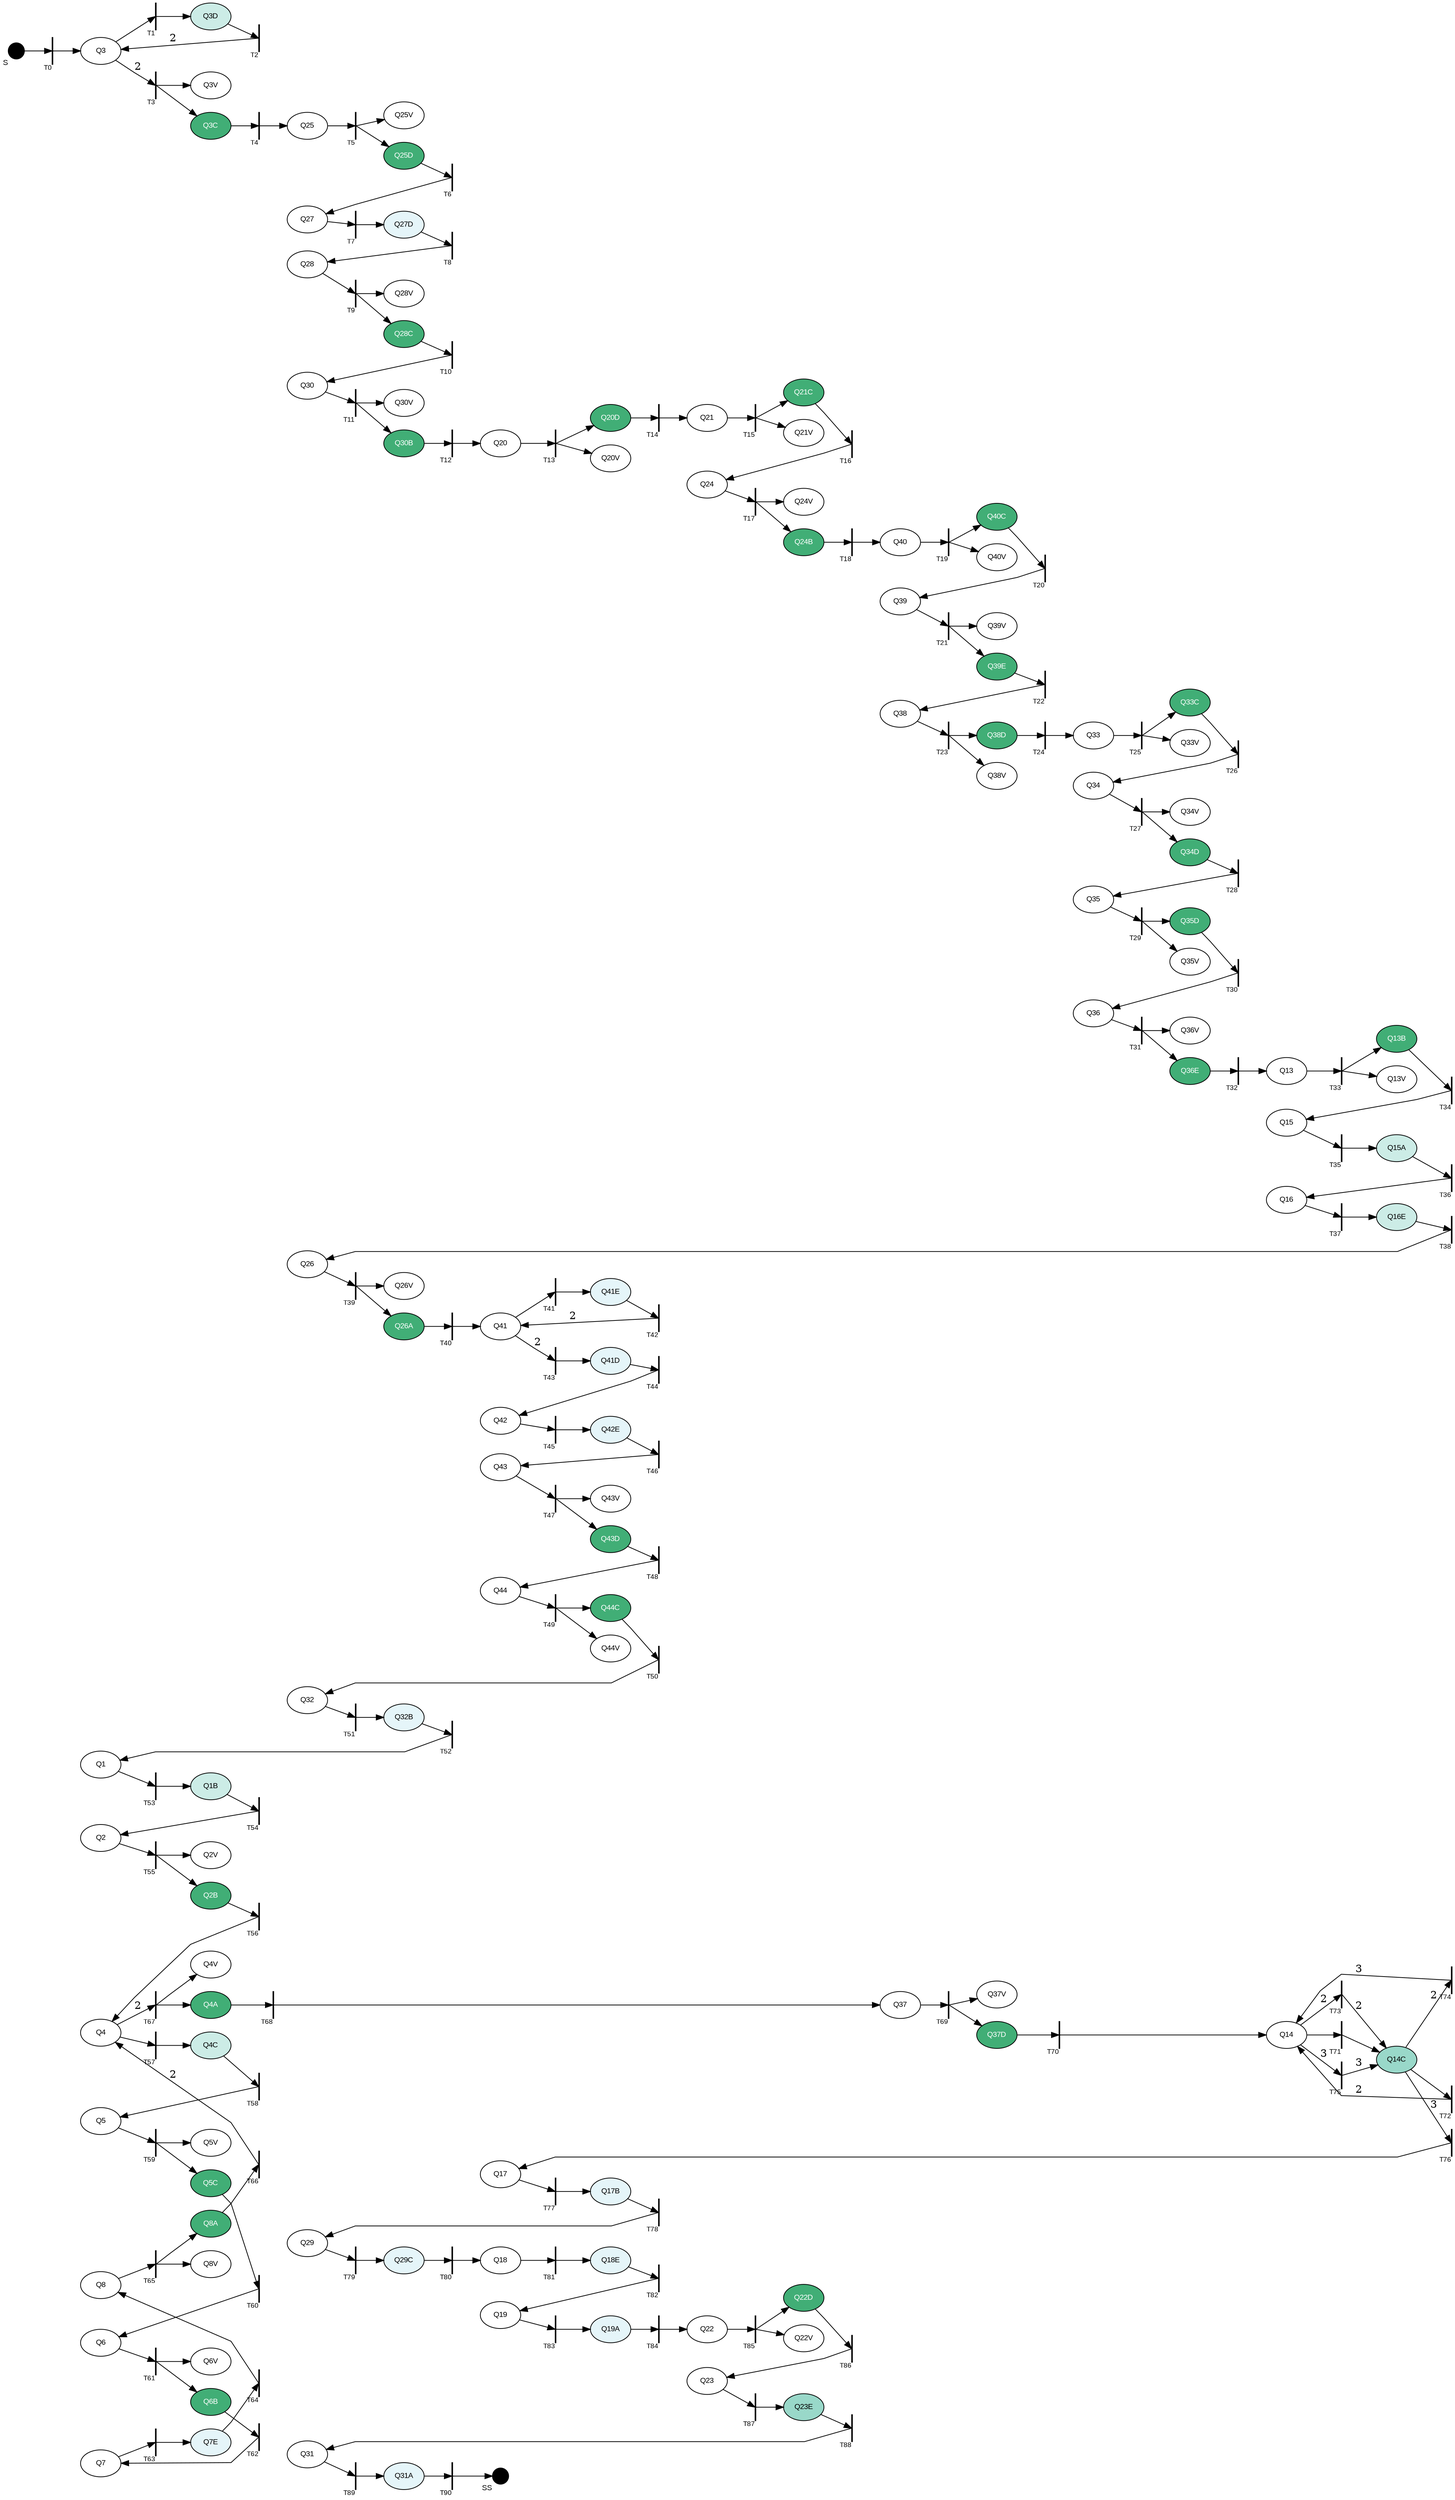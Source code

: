 digraph G { rankdir=LR; splines=polyline;
node[style=filled; fontsize=10; fontname=Arial; fontcolor=black; fillcolor=white; colorscheme=bugn9];
"S"[fillcolor=black; shape=point; width=0.3; xlabel="S";];"Q3"[colorscheme="reds5"; fillcolor=white; fontcolor=black;]; "Q3D"[fillcolor=3; ]; "Q3C"[fillcolor=6; fontcolor=white;]; "Q25"[colorscheme="reds5"; fillcolor=white; ]; "Q25D"[fillcolor=6; fontcolor=white;]; "Q27"[colorscheme="reds5"; fillcolor=white; ]; "Q27D"[fillcolor=2; ]; "Q28"[colorscheme="reds5"; fillcolor=white; ]; "Q28C"[fillcolor=6; fontcolor=white;]; "Q30"[colorscheme="reds5"; fillcolor=white; ]; "Q30B"[fillcolor=6; fontcolor=white;]; "Q20"[colorscheme="reds5"; fillcolor=white; ]; "Q20D"[fillcolor=6; fontcolor=white;]; "Q21"[colorscheme="reds5"; fillcolor=white; ]; "Q21C"[fillcolor=6; fontcolor=white;]; "Q24"[colorscheme="reds5"; fillcolor=white; ]; "Q24B"[fillcolor=6; fontcolor=white;]; "Q40"[colorscheme="reds5"; fillcolor=white; ]; "Q40C"[fillcolor=6; fontcolor=white;]; "Q39"[colorscheme="reds5"; fillcolor=white; ]; "Q39E"[fillcolor=6; fontcolor=white;]; "Q38"[colorscheme="reds5"; fillcolor=white; ]; "Q38D"[fillcolor=6; fontcolor=white;]; "Q33"[colorscheme="reds5"; fillcolor=white; ]; "Q33C"[fillcolor=6; fontcolor=white;]; "Q34"[colorscheme="reds5"; fillcolor=white; ]; "Q34D"[fillcolor=6; fontcolor=white;]; "Q35"[colorscheme="reds5"; fillcolor=white; ]; "Q35D"[fillcolor=6; fontcolor=white;]; "Q36"[colorscheme="reds5"; fillcolor=white; ]; "Q36E"[fillcolor=6; fontcolor=white;]; "Q13"[colorscheme="reds5"; fillcolor=white; ]; "Q13B"[fillcolor=6; fontcolor=white;]; "Q15"[colorscheme="reds5"; fillcolor=white; ]; "Q15A"[fillcolor=3; ]; "Q16"[colorscheme="reds5"; fillcolor=white; ]; "Q16E"[fillcolor=3; ]; "Q26"[colorscheme="reds5"; fillcolor=white; ]; "Q26A"[fillcolor=6; fontcolor=white;]; "Q41"[colorscheme="reds5"; fillcolor=white; fontcolor=black;]; "Q41E"[fillcolor=2; ]; "Q41D"[fillcolor=2; ]; "Q42"[colorscheme="reds5"; fillcolor=white; ]; "Q42E"[fillcolor=2; ]; "Q43"[colorscheme="reds5"; fillcolor=white; ]; "Q43D"[fillcolor=6; fontcolor=white;]; "Q44"[colorscheme="reds5"; fillcolor=white; ]; "Q44C"[fillcolor=6; fontcolor=white;]; "Q32"[colorscheme="reds5"; fillcolor=white; ]; "Q32B"[fillcolor=2; ]; "Q1"[colorscheme="reds5"; fillcolor=white; ]; "Q1B"[fillcolor=3; ]; "Q2"[colorscheme="reds5"; fillcolor=white; ]; "Q2B"[fillcolor=6; fontcolor=white;]; "Q4"[colorscheme="reds5"; fillcolor=white; fontcolor=black;]; "Q4C"[fillcolor=3; ]; "Q5"[colorscheme="reds5"; fillcolor=white; ]; "Q5C"[fillcolor=6; fontcolor=white;]; "Q6"[colorscheme="reds5"; fillcolor=white; ]; "Q6B"[fillcolor=6; fontcolor=white;]; "Q7"[colorscheme="reds5"; fillcolor=white; ]; "Q7E"[fillcolor=2; ]; "Q8"[colorscheme="reds5"; fillcolor=white; ]; "Q8A"[fillcolor=6; fontcolor=white;]; "Q4A"[fillcolor=6; fontcolor=white;]; "Q37"[colorscheme="reds5"; fillcolor=white; ]; "Q37D"[fillcolor=6; fontcolor=white;]; "Q14"[colorscheme="reds5"; fillcolor=white; fontcolor=black;]; "Q14C"[fillcolor=4; ]; "Q17"[colorscheme="reds5"; fillcolor=white; ]; "Q17B"[fillcolor=2; ]; "Q29"[colorscheme="reds5"; fillcolor=white; ]; "Q29C"[fillcolor=2; ]; "Q18"[colorscheme="reds5"; fillcolor=white; ]; "Q18E"[fillcolor=2; ]; "Q19"[colorscheme="reds5"; fillcolor=white; ]; "Q19A"[fillcolor=2; ]; "Q22"[colorscheme="reds5"; fillcolor=white; ]; "Q22D"[fillcolor=6; fontcolor=white;]; "Q23"[colorscheme="reds5"; fillcolor=white; ]; "Q23E"[fillcolor=4; ]; "Q31"[colorscheme="reds5"; fillcolor=white; ]; "Q31A"[fillcolor=2; ]; "SS"[fillcolor=black; shape=point; width=0.3; xlabel="SS";];"T0"[fillcolor=black; shape=box; label=""; width=0.01; fontsize=9; xlabel="T0"]; "T1"[fillcolor=black; shape=box; label=""; width=0.01; fontsize=9; xlabel="T1"]; "T2"[fillcolor=black; shape=box; label=""; width=0.01; fontsize=9; xlabel="T2"]; "T3"[fillcolor=black; shape=box; label=""; width=0.01; fontsize=9; xlabel="T3"]; "T4"[fillcolor=black; shape=box; label=""; width=0.01; fontsize=9; xlabel="T4"]; "T5"[fillcolor=black; shape=box; label=""; width=0.01; fontsize=9; xlabel="T5"]; "T6"[fillcolor=black; shape=box; label=""; width=0.01; fontsize=9; xlabel="T6"]; "T7"[fillcolor=black; shape=box; label=""; width=0.01; fontsize=9; xlabel="T7"]; "T8"[fillcolor=black; shape=box; label=""; width=0.01; fontsize=9; xlabel="T8"]; "T9"[fillcolor=black; shape=box; label=""; width=0.01; fontsize=9; xlabel="T9"]; "T10"[fillcolor=black; shape=box; label=""; width=0.01; fontsize=9; xlabel="T10"]; "T11"[fillcolor=black; shape=box; label=""; width=0.01; fontsize=9; xlabel="T11"]; "T12"[fillcolor=black; shape=box; label=""; width=0.01; fontsize=9; xlabel="T12"]; "T13"[fillcolor=black; shape=box; label=""; width=0.01; fontsize=9; xlabel="T13"]; "T14"[fillcolor=black; shape=box; label=""; width=0.01; fontsize=9; xlabel="T14"]; "T15"[fillcolor=black; shape=box; label=""; width=0.01; fontsize=9; xlabel="T15"]; "T16"[fillcolor=black; shape=box; label=""; width=0.01; fontsize=9; xlabel="T16"]; "T17"[fillcolor=black; shape=box; label=""; width=0.01; fontsize=9; xlabel="T17"]; "T18"[fillcolor=black; shape=box; label=""; width=0.01; fontsize=9; xlabel="T18"]; "T19"[fillcolor=black; shape=box; label=""; width=0.01; fontsize=9; xlabel="T19"]; "T20"[fillcolor=black; shape=box; label=""; width=0.01; fontsize=9; xlabel="T20"]; "T21"[fillcolor=black; shape=box; label=""; width=0.01; fontsize=9; xlabel="T21"]; "T22"[fillcolor=black; shape=box; label=""; width=0.01; fontsize=9; xlabel="T22"]; "T23"[fillcolor=black; shape=box; label=""; width=0.01; fontsize=9; xlabel="T23"]; "T24"[fillcolor=black; shape=box; label=""; width=0.01; fontsize=9; xlabel="T24"]; "T25"[fillcolor=black; shape=box; label=""; width=0.01; fontsize=9; xlabel="T25"]; "T26"[fillcolor=black; shape=box; label=""; width=0.01; fontsize=9; xlabel="T26"]; "T27"[fillcolor=black; shape=box; label=""; width=0.01; fontsize=9; xlabel="T27"]; "T28"[fillcolor=black; shape=box; label=""; width=0.01; fontsize=9; xlabel="T28"]; "T29"[fillcolor=black; shape=box; label=""; width=0.01; fontsize=9; xlabel="T29"]; "T30"[fillcolor=black; shape=box; label=""; width=0.01; fontsize=9; xlabel="T30"]; "T31"[fillcolor=black; shape=box; label=""; width=0.01; fontsize=9; xlabel="T31"]; "T32"[fillcolor=black; shape=box; label=""; width=0.01; fontsize=9; xlabel="T32"]; "T33"[fillcolor=black; shape=box; label=""; width=0.01; fontsize=9; xlabel="T33"]; "T34"[fillcolor=black; shape=box; label=""; width=0.01; fontsize=9; xlabel="T34"]; "T35"[fillcolor=black; shape=box; label=""; width=0.01; fontsize=9; xlabel="T35"]; "T36"[fillcolor=black; shape=box; label=""; width=0.01; fontsize=9; xlabel="T36"]; "T37"[fillcolor=black; shape=box; label=""; width=0.01; fontsize=9; xlabel="T37"]; "T38"[fillcolor=black; shape=box; label=""; width=0.01; fontsize=9; xlabel="T38"]; "T39"[fillcolor=black; shape=box; label=""; width=0.01; fontsize=9; xlabel="T39"]; "T40"[fillcolor=black; shape=box; label=""; width=0.01; fontsize=9; xlabel="T40"]; "T41"[fillcolor=black; shape=box; label=""; width=0.01; fontsize=9; xlabel="T41"]; "T42"[fillcolor=black; shape=box; label=""; width=0.01; fontsize=9; xlabel="T42"]; "T43"[fillcolor=black; shape=box; label=""; width=0.01; fontsize=9; xlabel="T43"]; "T44"[fillcolor=black; shape=box; label=""; width=0.01; fontsize=9; xlabel="T44"]; "T45"[fillcolor=black; shape=box; label=""; width=0.01; fontsize=9; xlabel="T45"]; "T46"[fillcolor=black; shape=box; label=""; width=0.01; fontsize=9; xlabel="T46"]; "T47"[fillcolor=black; shape=box; label=""; width=0.01; fontsize=9; xlabel="T47"]; "T48"[fillcolor=black; shape=box; label=""; width=0.01; fontsize=9; xlabel="T48"]; "T49"[fillcolor=black; shape=box; label=""; width=0.01; fontsize=9; xlabel="T49"]; "T50"[fillcolor=black; shape=box; label=""; width=0.01; fontsize=9; xlabel="T50"]; "T51"[fillcolor=black; shape=box; label=""; width=0.01; fontsize=9; xlabel="T51"]; "T52"[fillcolor=black; shape=box; label=""; width=0.01; fontsize=9; xlabel="T52"]; "T53"[fillcolor=black; shape=box; label=""; width=0.01; fontsize=9; xlabel="T53"]; "T54"[fillcolor=black; shape=box; label=""; width=0.01; fontsize=9; xlabel="T54"]; "T55"[fillcolor=black; shape=box; label=""; width=0.01; fontsize=9; xlabel="T55"]; "T56"[fillcolor=black; shape=box; label=""; width=0.01; fontsize=9; xlabel="T56"]; "T57"[fillcolor=black; shape=box; label=""; width=0.01; fontsize=9; xlabel="T57"]; "T58"[fillcolor=black; shape=box; label=""; width=0.01; fontsize=9; xlabel="T58"]; "T59"[fillcolor=black; shape=box; label=""; width=0.01; fontsize=9; xlabel="T59"]; "T60"[fillcolor=black; shape=box; label=""; width=0.01; fontsize=9; xlabel="T60"]; "T61"[fillcolor=black; shape=box; label=""; width=0.01; fontsize=9; xlabel="T61"]; "T62"[fillcolor=black; shape=box; label=""; width=0.01; fontsize=9; xlabel="T62"]; "T63"[fillcolor=black; shape=box; label=""; width=0.01; fontsize=9; xlabel="T63"]; "T64"[fillcolor=black; shape=box; label=""; width=0.01; fontsize=9; xlabel="T64"]; "T65"[fillcolor=black; shape=box; label=""; width=0.01; fontsize=9; xlabel="T65"]; "T66"[fillcolor=black; shape=box; label=""; width=0.01; fontsize=9; xlabel="T66"]; "T67"[fillcolor=black; shape=box; label=""; width=0.01; fontsize=9; xlabel="T67"]; "T68"[fillcolor=black; shape=box; label=""; width=0.01; fontsize=9; xlabel="T68"]; "T69"[fillcolor=black; shape=box; label=""; width=0.01; fontsize=9; xlabel="T69"]; "T70"[fillcolor=black; shape=box; label=""; width=0.01; fontsize=9; xlabel="T70"]; "T71"[fillcolor=black; shape=box; label=""; width=0.01; fontsize=9; xlabel="T71"]; "T72"[fillcolor=black; shape=box; label=""; width=0.01; fontsize=9; xlabel="T72"]; "T73"[fillcolor=black; shape=box; label=""; width=0.01; fontsize=9; xlabel="T73"]; "T74"[fillcolor=black; shape=box; label=""; width=0.01; fontsize=9; xlabel="T74"]; "T75"[fillcolor=black; shape=box; label=""; width=0.01; fontsize=9; xlabel="T75"]; "T76"[fillcolor=black; shape=box; label=""; width=0.01; fontsize=9; xlabel="T76"]; "T77"[fillcolor=black; shape=box; label=""; width=0.01; fontsize=9; xlabel="T77"]; "T78"[fillcolor=black; shape=box; label=""; width=0.01; fontsize=9; xlabel="T78"]; "T79"[fillcolor=black; shape=box; label=""; width=0.01; fontsize=9; xlabel="T79"]; "T80"[fillcolor=black; shape=box; label=""; width=0.01; fontsize=9; xlabel="T80"]; "T81"[fillcolor=black; shape=box; label=""; width=0.01; fontsize=9; xlabel="T81"]; "T82"[fillcolor=black; shape=box; label=""; width=0.01; fontsize=9; xlabel="T82"]; "T83"[fillcolor=black; shape=box; label=""; width=0.01; fontsize=9; xlabel="T83"]; "T84"[fillcolor=black; shape=box; label=""; width=0.01; fontsize=9; xlabel="T84"]; "T85"[fillcolor=black; shape=box; label=""; width=0.01; fontsize=9; xlabel="T85"]; "T86"[fillcolor=black; shape=box; label=""; width=0.01; fontsize=9; xlabel="T86"]; "T87"[fillcolor=black; shape=box; label=""; width=0.01; fontsize=9; xlabel="T87"]; "T88"[fillcolor=black; shape=box; label=""; width=0.01; fontsize=9; xlabel="T88"]; "T89"[fillcolor=black; shape=box; label=""; width=0.01; fontsize=9; xlabel="T89"]; "T90"[fillcolor=black; shape=box; label=""; width=0.01; fontsize=9; xlabel="T90"]; {rank=same; "Q3"; "Q1"; "Q2"; "Q4"; "Q5"; "Q6"; "Q7"; "Q8"; }{rank=same; "Q25"; "Q27"; "Q28"; "Q30"; "Q26"; "Q32"; "Q29"; "Q31"; }{rank=same; "Q20"; "Q17"; "Q18"; "Q19"; }{rank=same; "Q21"; "Q24"; "Q22"; "Q23"; }{rank=same; "Q40"; "Q39"; "Q38"; "Q37"; }{rank=same; "Q33"; "Q34"; "Q35"; "Q36"; }{rank=same; "Q13"; "Q15"; "Q16"; "Q14"; }{rank=same; "Q41"; "Q42"; "Q43"; "Q44"; }"S"->"T0" "T0"->"Q3" "Q3"->"T1" "T1"->"Q3D" "Q3D"->"T2" "T2"->"Q3"[label="2";]; "Q3"->"T3"[label="2";]; "T3"->"Q3C" "T3"->"Q3V" "Q3C"->"T4" "T4"->"Q25" "Q25"->"T5" "T5"->"Q25D" "T5"->"Q25V" "Q25D"->"T6" "T6"->"Q27" "Q27"->"T7" "T7"->"Q27D" "Q27D"->"T8" "T8"->"Q28" "Q28"->"T9" "T9"->"Q28C" "T9"->"Q28V" "Q28C"->"T10" "T10"->"Q30" "Q30"->"T11" "T11"->"Q30B" "T11"->"Q30V" "Q30B"->"T12" "T12"->"Q20" "Q20"->"T13" "T13"->"Q20D" "T13"->"Q20V" "Q20D"->"T14" "T14"->"Q21" "Q21"->"T15" "T15"->"Q21C" "T15"->"Q21V" "Q21C"->"T16" "T16"->"Q24" "Q24"->"T17" "T17"->"Q24B" "T17"->"Q24V" "Q24B"->"T18" "T18"->"Q40" "Q40"->"T19" "T19"->"Q40C" "T19"->"Q40V" "Q40C"->"T20" "T20"->"Q39" "Q39"->"T21" "T21"->"Q39E" "T21"->"Q39V" "Q39E"->"T22" "T22"->"Q38" "Q38"->"T23" "T23"->"Q38D" "T23"->"Q38V" "Q38D"->"T24" "T24"->"Q33" "Q33"->"T25" "T25"->"Q33C" "T25"->"Q33V" "Q33C"->"T26" "T26"->"Q34" "Q34"->"T27" "T27"->"Q34D" "T27"->"Q34V" "Q34D"->"T28" "T28"->"Q35" "Q35"->"T29" "T29"->"Q35D" "T29"->"Q35V" "Q35D"->"T30" "T30"->"Q36" "Q36"->"T31" "T31"->"Q36E" "T31"->"Q36V" "Q36E"->"T32" "T32"->"Q13" "Q13"->"T33" "T33"->"Q13B" "T33"->"Q13V" "Q13B"->"T34" "T34"->"Q15" "Q15"->"T35" "T35"->"Q15A" "Q15A"->"T36" "T36"->"Q16" "Q16"->"T37" "T37"->"Q16E" "Q16E"->"T38" "T38"->"Q26" "Q26"->"T39" "T39"->"Q26A" "T39"->"Q26V" "Q26A"->"T40" "T40"->"Q41" "Q41"->"T41" "T41"->"Q41E" "Q41E"->"T42" "T42"->"Q41"[label="2";]; "Q41"->"T43"[label="2";]; "T43"->"Q41D" "Q41D"->"T44" "T44"->"Q42" "Q42"->"T45" "T45"->"Q42E" "Q42E"->"T46" "T46"->"Q43" "Q43"->"T47" "T47"->"Q43D" "T47"->"Q43V" "Q43D"->"T48" "T48"->"Q44" "Q44"->"T49" "T49"->"Q44C" "T49"->"Q44V" "Q44C"->"T50" "T50"->"Q32" "Q32"->"T51" "T51"->"Q32B" "Q32B"->"T52" "T52"->"Q1" "Q1"->"T53" "T53"->"Q1B" "Q1B"->"T54" "T54"->"Q2" "Q2"->"T55" "T55"->"Q2B" "T55"->"Q2V" "Q2B"->"T56" "T56"->"Q4" "Q4"->"T57" "T57"->"Q4C" "Q4C"->"T58" "T58"->"Q5" "Q5"->"T59" "T59"->"Q5C" "T59"->"Q5V" "Q5C"->"T60" "T60"->"Q6" "Q6"->"T61" "T61"->"Q6B" "T61"->"Q6V" "Q6B"->"T62" "T62"->"Q7" "Q7"->"T63" "T63"->"Q7E" "Q7E"->"T64" "T64"->"Q8" "Q8"->"T65" "T65"->"Q8A" "T65"->"Q8V" "Q8A"->"T66" "T66"->"Q4"[label="2";]; "Q4"->"T67"[label="2";]; "T67"->"Q4A" "T67"->"Q4V" "Q4A"->"T68" "T68"->"Q37" "Q37"->"T69" "T69"->"Q37D" "T69"->"Q37V" "Q37D"->"T70" "T70"->"Q14" "Q14"->"T71" "T71"->"Q14C" "Q14C"->"T72" "T72"->"Q14"[label="2";]; "Q14"->"T73"[label="2";]; "T73"->"Q14C"[label="2";]; "Q14C"->"T74"[label="2";]; "T74"->"Q14"[label="3";]; "Q14"->"T75"[label="3";]; "T75"->"Q14C"[label="3";]; "Q14C"->"T76"[label="3";]; "T76"->"Q17" "Q17"->"T77" "T77"->"Q17B" "Q17B"->"T78" "T78"->"Q29" "Q29"->"T79" "T79"->"Q29C" "Q29C"->"T80" "T80"->"Q18" "Q18"->"T81" "T81"->"Q18E" "Q18E"->"T82" "T82"->"Q19" "Q19"->"T83" "T83"->"Q19A" "Q19A"->"T84" "T84"->"Q22" "Q22"->"T85" "T85"->"Q22D" "T85"->"Q22V" "Q22D"->"T86" "T86"->"Q23" "Q23"->"T87" "T87"->"Q23E" "Q23E"->"T88" "T88"->"Q31" "Q31"->"T89" "T89"->"Q31A" "Q31A"->"T90" "T90"->"SS" }